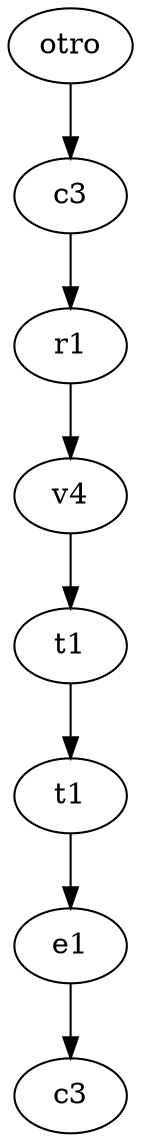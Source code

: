 digraph G 
 { 
otro;
0 [label=c3];
1 [label=r1];
2 [label=v4];
3 [label=t1];
4 [label=t1];
5 [label=e1];
6 [label=c3];
otro->0;
0->1;
1->2;
2->3;
3->4;
4->5;
5->6;
}
